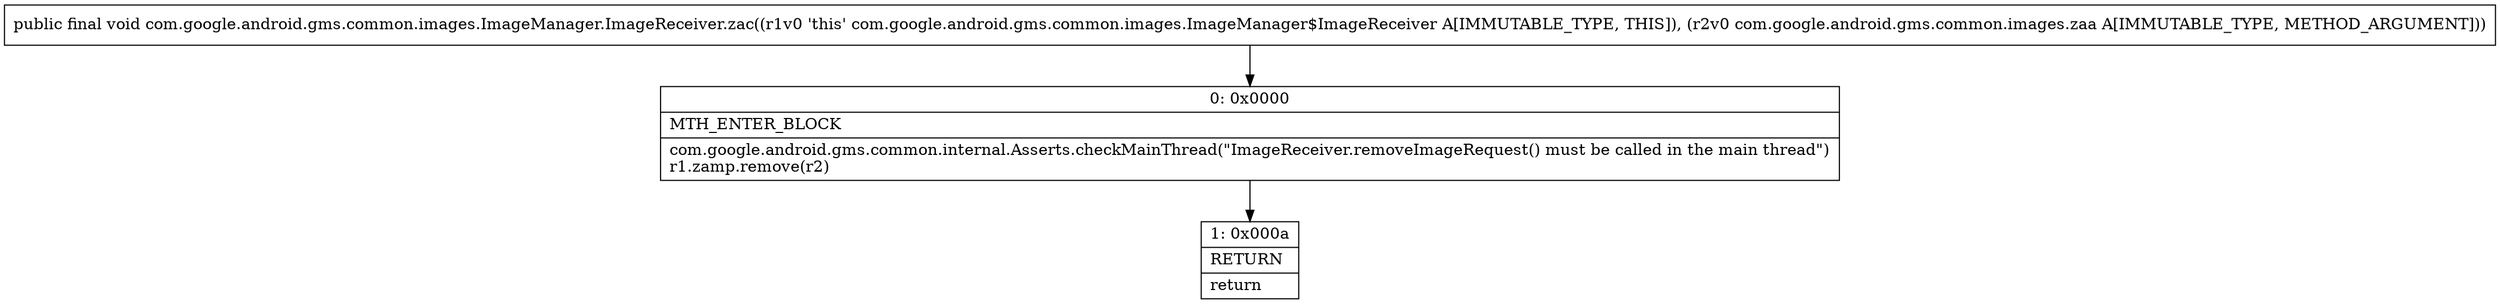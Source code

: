 digraph "CFG forcom.google.android.gms.common.images.ImageManager.ImageReceiver.zac(Lcom\/google\/android\/gms\/common\/images\/zaa;)V" {
Node_0 [shape=record,label="{0\:\ 0x0000|MTH_ENTER_BLOCK\l|com.google.android.gms.common.internal.Asserts.checkMainThread(\"ImageReceiver.removeImageRequest() must be called in the main thread\")\lr1.zamp.remove(r2)\l}"];
Node_1 [shape=record,label="{1\:\ 0x000a|RETURN\l|return\l}"];
MethodNode[shape=record,label="{public final void com.google.android.gms.common.images.ImageManager.ImageReceiver.zac((r1v0 'this' com.google.android.gms.common.images.ImageManager$ImageReceiver A[IMMUTABLE_TYPE, THIS]), (r2v0 com.google.android.gms.common.images.zaa A[IMMUTABLE_TYPE, METHOD_ARGUMENT])) }"];
MethodNode -> Node_0;
Node_0 -> Node_1;
}

